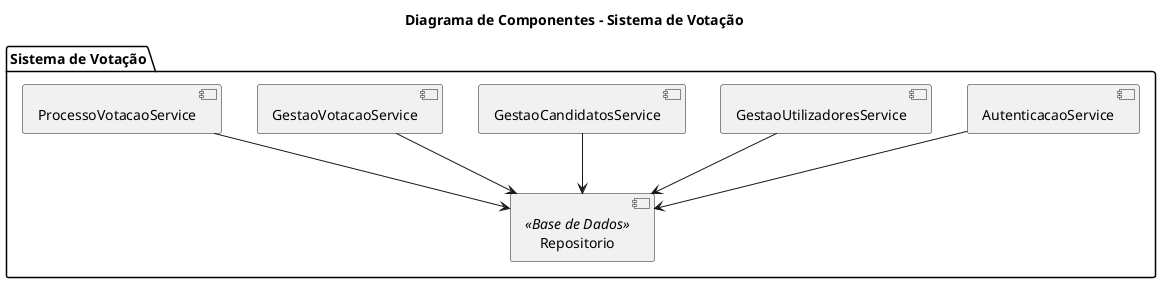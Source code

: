 @startuml
title Diagrama de Componentes - Sistema de Votação

package "Sistema de Votação" {
  [AutenticacaoService] --> [Repositorio]
  [GestaoUtilizadoresService] --> [Repositorio]
  [GestaoCandidatosService] --> [Repositorio]
  [GestaoVotacaoService] --> [Repositorio]
  [ProcessoVotacaoService] --> [Repositorio]

  [Repositorio] <<Base de Dados>>
}
@enduml
